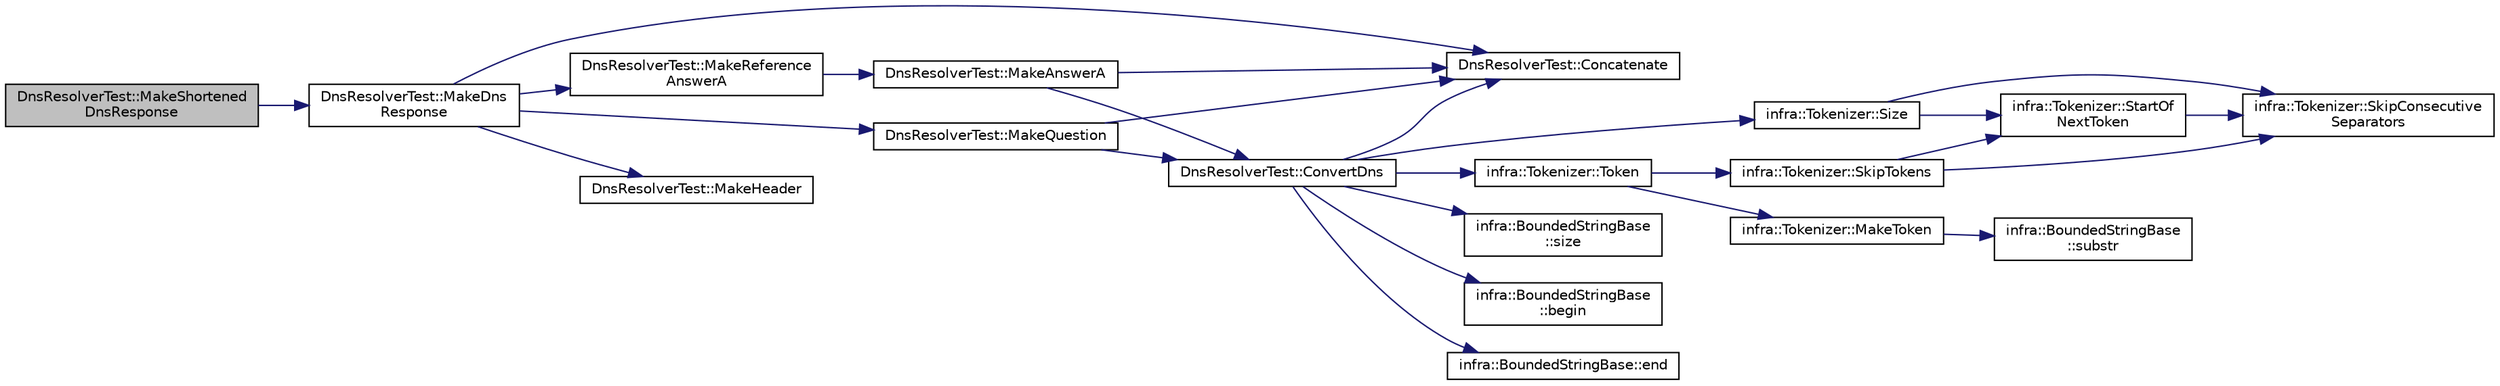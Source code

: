 digraph "DnsResolverTest::MakeShortenedDnsResponse"
{
 // INTERACTIVE_SVG=YES
  edge [fontname="Helvetica",fontsize="10",labelfontname="Helvetica",labelfontsize="10"];
  node [fontname="Helvetica",fontsize="10",shape=record];
  rankdir="LR";
  Node789 [label="DnsResolverTest::MakeShortened\lDnsResponse",height=0.2,width=0.4,color="black", fillcolor="grey75", style="filled", fontcolor="black"];
  Node789 -> Node790 [color="midnightblue",fontsize="10",style="solid",fontname="Helvetica"];
  Node790 [label="DnsResolverTest::MakeDns\lResponse",height=0.2,width=0.4,color="black", fillcolor="white", style="filled",URL="$dd/d31/class_dns_resolver_test.html#a3464206c73c71f573c83ed7d2f315590"];
  Node790 -> Node791 [color="midnightblue",fontsize="10",style="solid",fontname="Helvetica"];
  Node791 [label="DnsResolverTest::Concatenate",height=0.2,width=0.4,color="black", fillcolor="white", style="filled",URL="$dd/d31/class_dns_resolver_test.html#a5f547549765a572299673edd1b07d445"];
  Node790 -> Node792 [color="midnightblue",fontsize="10",style="solid",fontname="Helvetica"];
  Node792 [label="DnsResolverTest::MakeHeader",height=0.2,width=0.4,color="black", fillcolor="white", style="filled",URL="$dd/d31/class_dns_resolver_test.html#a698ca5fa1944845cc21dbb448809a5d0"];
  Node790 -> Node793 [color="midnightblue",fontsize="10",style="solid",fontname="Helvetica"];
  Node793 [label="DnsResolverTest::MakeQuestion",height=0.2,width=0.4,color="black", fillcolor="white", style="filled",URL="$dd/d31/class_dns_resolver_test.html#ad49f80a3f2edd5763376e87e0b0d88b4"];
  Node793 -> Node791 [color="midnightblue",fontsize="10",style="solid",fontname="Helvetica"];
  Node793 -> Node794 [color="midnightblue",fontsize="10",style="solid",fontname="Helvetica"];
  Node794 [label="DnsResolverTest::ConvertDns",height=0.2,width=0.4,color="black", fillcolor="white", style="filled",URL="$dd/d31/class_dns_resolver_test.html#a1c035d4cb846223fedf429caf0d37b79"];
  Node794 -> Node795 [color="midnightblue",fontsize="10",style="solid",fontname="Helvetica"];
  Node795 [label="infra::BoundedStringBase\l::begin",height=0.2,width=0.4,color="black", fillcolor="white", style="filled",URL="$d1/d2a/classinfra_1_1_bounded_string_base.html#aef23e4250cad2fdc69ccc39f68734233"];
  Node794 -> Node791 [color="midnightblue",fontsize="10",style="solid",fontname="Helvetica"];
  Node794 -> Node796 [color="midnightblue",fontsize="10",style="solid",fontname="Helvetica"];
  Node796 [label="infra::BoundedStringBase::end",height=0.2,width=0.4,color="black", fillcolor="white", style="filled",URL="$d1/d2a/classinfra_1_1_bounded_string_base.html#af5021f1ea3898146d0a55c2895f07dbf"];
  Node794 -> Node797 [color="midnightblue",fontsize="10",style="solid",fontname="Helvetica"];
  Node797 [label="infra::Tokenizer::Size",height=0.2,width=0.4,color="black", fillcolor="white", style="filled",URL="$d6/dbd/classinfra_1_1_tokenizer.html#a0b3e37a99732d67c41ad94f1dec74542"];
  Node797 -> Node798 [color="midnightblue",fontsize="10",style="solid",fontname="Helvetica"];
  Node798 [label="infra::Tokenizer::SkipConsecutive\lSeparators",height=0.2,width=0.4,color="black", fillcolor="white", style="filled",URL="$d6/dbd/classinfra_1_1_tokenizer.html#a661288c16f8b46d0ab3d27530f6b9c13"];
  Node797 -> Node799 [color="midnightblue",fontsize="10",style="solid",fontname="Helvetica"];
  Node799 [label="infra::Tokenizer::StartOf\lNextToken",height=0.2,width=0.4,color="black", fillcolor="white", style="filled",URL="$d6/dbd/classinfra_1_1_tokenizer.html#ac2a716e3917d2a5de009885dd9f6a1ce"];
  Node799 -> Node798 [color="midnightblue",fontsize="10",style="solid",fontname="Helvetica"];
  Node794 -> Node800 [color="midnightblue",fontsize="10",style="solid",fontname="Helvetica"];
  Node800 [label="infra::BoundedStringBase\l::size",height=0.2,width=0.4,color="black", fillcolor="white", style="filled",URL="$d1/d2a/classinfra_1_1_bounded_string_base.html#aab36b8eaee21d6ab3be734e07f499382"];
  Node794 -> Node801 [color="midnightblue",fontsize="10",style="solid",fontname="Helvetica"];
  Node801 [label="infra::Tokenizer::Token",height=0.2,width=0.4,color="black", fillcolor="white", style="filled",URL="$d6/dbd/classinfra_1_1_tokenizer.html#a9fea0107788ee101b1718a3cf526af72"];
  Node801 -> Node802 [color="midnightblue",fontsize="10",style="solid",fontname="Helvetica"];
  Node802 [label="infra::Tokenizer::SkipTokens",height=0.2,width=0.4,color="black", fillcolor="white", style="filled",URL="$d6/dbd/classinfra_1_1_tokenizer.html#a78ddaa04f929e29c37995f88b201dca0"];
  Node802 -> Node798 [color="midnightblue",fontsize="10",style="solid",fontname="Helvetica"];
  Node802 -> Node799 [color="midnightblue",fontsize="10",style="solid",fontname="Helvetica"];
  Node801 -> Node803 [color="midnightblue",fontsize="10",style="solid",fontname="Helvetica"];
  Node803 [label="infra::Tokenizer::MakeToken",height=0.2,width=0.4,color="black", fillcolor="white", style="filled",URL="$d6/dbd/classinfra_1_1_tokenizer.html#a7d67c9a4cc86e9d94b8694ae59407e02"];
  Node803 -> Node804 [color="midnightblue",fontsize="10",style="solid",fontname="Helvetica"];
  Node804 [label="infra::BoundedStringBase\l::substr",height=0.2,width=0.4,color="black", fillcolor="white", style="filled",URL="$d1/d2a/classinfra_1_1_bounded_string_base.html#a46ec1a3a673136ace03af8c6ec94aa89"];
  Node790 -> Node805 [color="midnightblue",fontsize="10",style="solid",fontname="Helvetica"];
  Node805 [label="DnsResolverTest::MakeReference\lAnswerA",height=0.2,width=0.4,color="black", fillcolor="white", style="filled",URL="$dd/d31/class_dns_resolver_test.html#abe2e7ed706709110db6f125ca3f1308d"];
  Node805 -> Node806 [color="midnightblue",fontsize="10",style="solid",fontname="Helvetica"];
  Node806 [label="DnsResolverTest::MakeAnswerA",height=0.2,width=0.4,color="black", fillcolor="white", style="filled",URL="$dd/d31/class_dns_resolver_test.html#a3427963f68ca8d1ba5a41e376d50fa24"];
  Node806 -> Node791 [color="midnightblue",fontsize="10",style="solid",fontname="Helvetica"];
  Node806 -> Node794 [color="midnightblue",fontsize="10",style="solid",fontname="Helvetica"];
}
